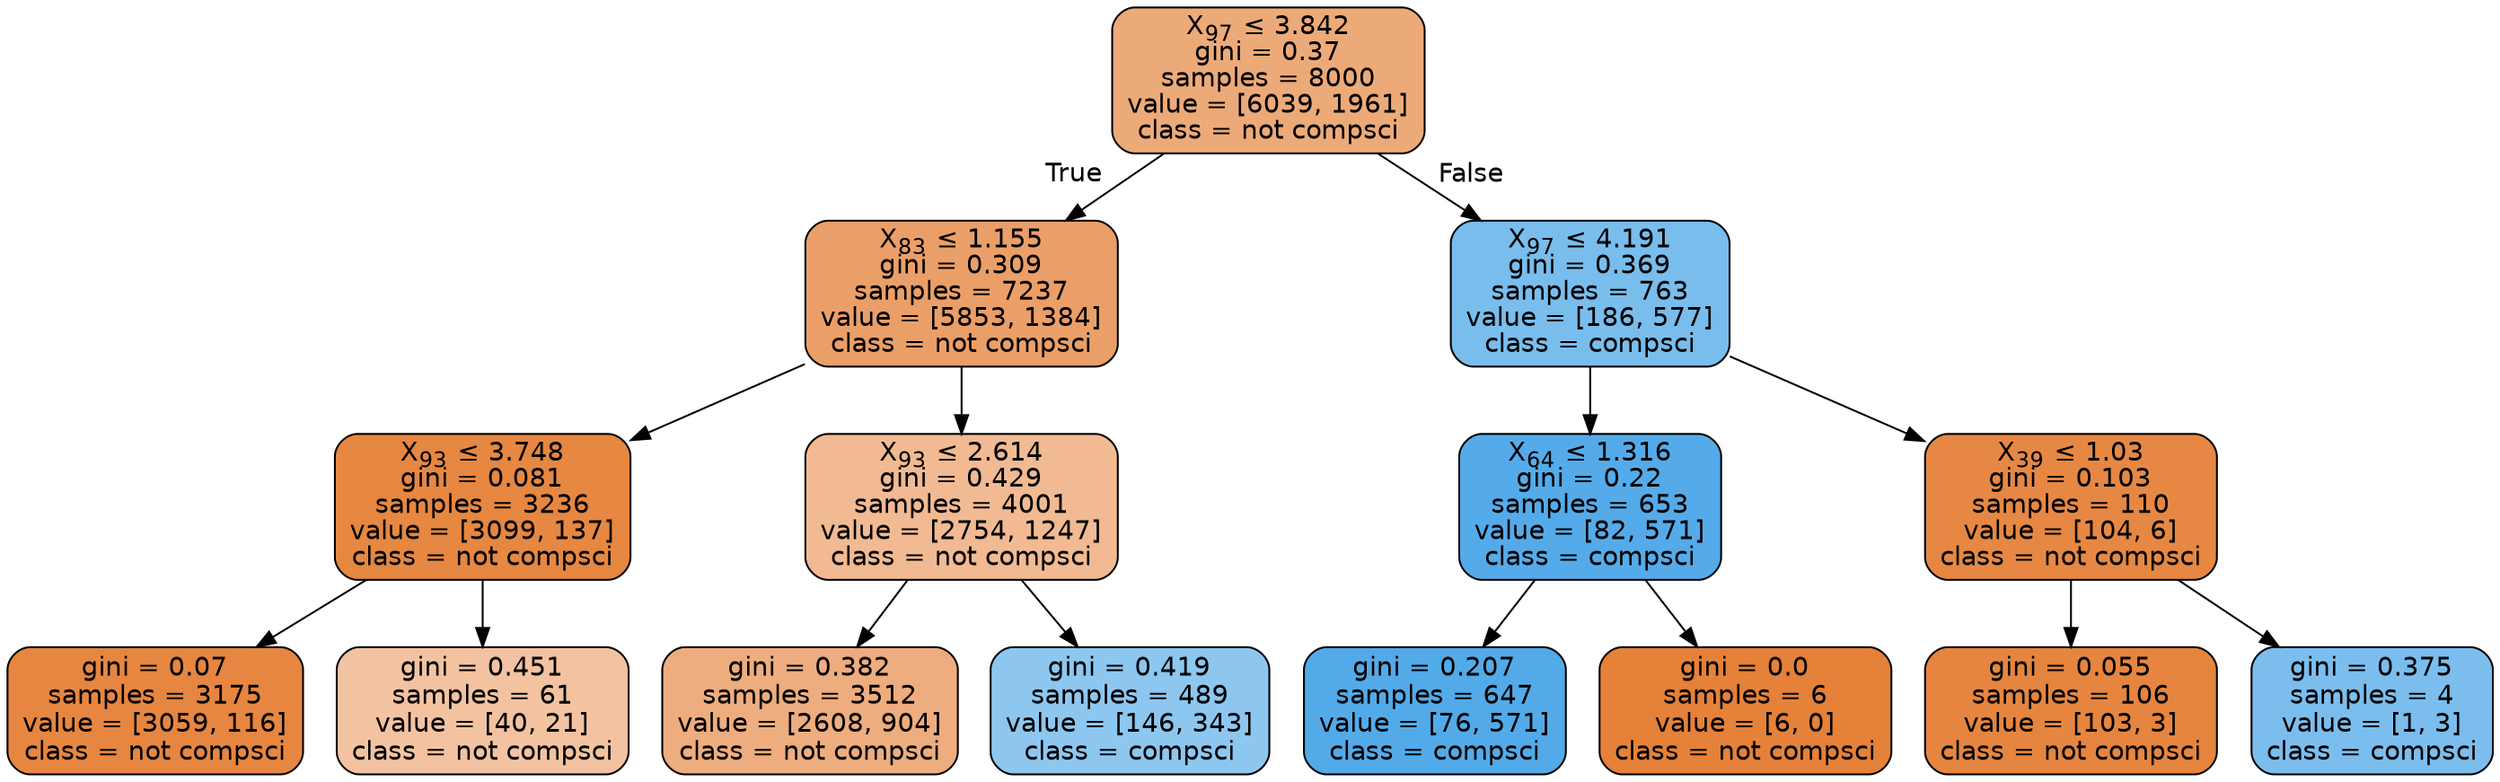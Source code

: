 digraph Tree {
node [shape=box, style="filled, rounded", color="black", fontname=helvetica] ;
edge [fontname=helvetica] ;
0 [label=<X<SUB>97</SUB> &le; 3.842<br/>gini = 0.37<br/>samples = 8000<br/>value = [6039, 1961]<br/>class = not compsci>, fillcolor="#edaa79"] ;
1 [label=<X<SUB>83</SUB> &le; 1.155<br/>gini = 0.309<br/>samples = 7237<br/>value = [5853, 1384]<br/>class = not compsci>, fillcolor="#eb9f68"] ;
0 -> 1 [labeldistance=2.5, labelangle=45, headlabel="True"] ;
2 [label=<X<SUB>93</SUB> &le; 3.748<br/>gini = 0.081<br/>samples = 3236<br/>value = [3099, 137]<br/>class = not compsci>, fillcolor="#e68742"] ;
1 -> 2 ;
3 [label=<gini = 0.07<br/>samples = 3175<br/>value = [3059, 116]<br/>class = not compsci>, fillcolor="#e68641"] ;
2 -> 3 ;
4 [label=<gini = 0.451<br/>samples = 61<br/>value = [40, 21]<br/>class = not compsci>, fillcolor="#f3c3a1"] ;
2 -> 4 ;
5 [label=<X<SUB>93</SUB> &le; 2.614<br/>gini = 0.429<br/>samples = 4001<br/>value = [2754, 1247]<br/>class = not compsci>, fillcolor="#f1ba93"] ;
1 -> 5 ;
6 [label=<gini = 0.382<br/>samples = 3512<br/>value = [2608, 904]<br/>class = not compsci>, fillcolor="#eead7e"] ;
5 -> 6 ;
7 [label=<gini = 0.419<br/>samples = 489<br/>value = [146, 343]<br/>class = compsci>, fillcolor="#8dc7f0"] ;
5 -> 7 ;
8 [label=<X<SUB>97</SUB> &le; 4.191<br/>gini = 0.369<br/>samples = 763<br/>value = [186, 577]<br/>class = compsci>, fillcolor="#79bded"] ;
0 -> 8 [labeldistance=2.5, labelangle=-45, headlabel="False"] ;
9 [label=<X<SUB>64</SUB> &le; 1.316<br/>gini = 0.22<br/>samples = 653<br/>value = [82, 571]<br/>class = compsci>, fillcolor="#55abe9"] ;
8 -> 9 ;
10 [label=<gini = 0.207<br/>samples = 647<br/>value = [76, 571]<br/>class = compsci>, fillcolor="#53aae8"] ;
9 -> 10 ;
11 [label=<gini = 0.0<br/>samples = 6<br/>value = [6, 0]<br/>class = not compsci>, fillcolor="#e58139"] ;
9 -> 11 ;
12 [label=<X<SUB>39</SUB> &le; 1.03<br/>gini = 0.103<br/>samples = 110<br/>value = [104, 6]<br/>class = not compsci>, fillcolor="#e68844"] ;
8 -> 12 ;
13 [label=<gini = 0.055<br/>samples = 106<br/>value = [103, 3]<br/>class = not compsci>, fillcolor="#e6853f"] ;
12 -> 13 ;
14 [label=<gini = 0.375<br/>samples = 4<br/>value = [1, 3]<br/>class = compsci>, fillcolor="#7bbeee"] ;
12 -> 14 ;
}